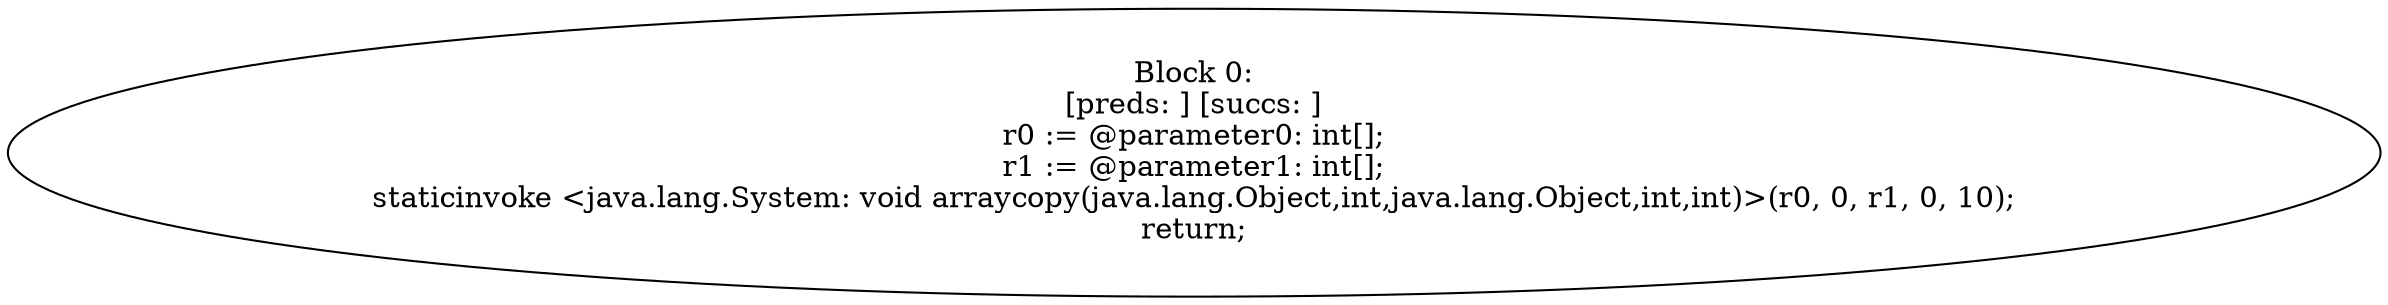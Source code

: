 digraph "unitGraph" {
    "Block 0:
[preds: ] [succs: ]
r0 := @parameter0: int[];
r1 := @parameter1: int[];
staticinvoke <java.lang.System: void arraycopy(java.lang.Object,int,java.lang.Object,int,int)>(r0, 0, r1, 0, 10);
return;
"
}
